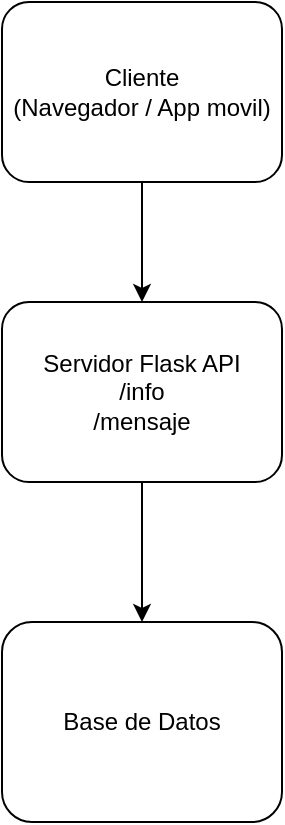 <mxfile version="28.2.7">
  <diagram name="Page-1" id="qHlO0TmJvsklkR9OVpNE">
    <mxGraphModel dx="1657" dy="838" grid="1" gridSize="10" guides="1" tooltips="1" connect="1" arrows="1" fold="1" page="1" pageScale="1" pageWidth="850" pageHeight="1100" math="0" shadow="0">
      <root>
        <mxCell id="0" />
        <mxCell id="1" parent="0" />
        <mxCell id="b5liIcBNRfNVZcQs1DU3-1" value="Cliente&lt;br&gt;(Navegador / App movil)" style="rounded=1;whiteSpace=wrap;html=1;" parent="1" vertex="1">
          <mxGeometry x="250" y="50" width="140" height="90" as="geometry" />
        </mxCell>
        <mxCell id="b5liIcBNRfNVZcQs1DU3-2" value="Servidor Flask API&lt;div&gt;/info&lt;/div&gt;&lt;div&gt;/mensaje&lt;/div&gt;" style="rounded=1;whiteSpace=wrap;html=1;" parent="1" vertex="1">
          <mxGeometry x="250" y="200" width="140" height="90" as="geometry" />
        </mxCell>
        <mxCell id="b5liIcBNRfNVZcQs1DU3-3" value="Base de Datos" style="rounded=1;whiteSpace=wrap;html=1;" parent="1" vertex="1">
          <mxGeometry x="250" y="360" width="140" height="100" as="geometry" />
        </mxCell>
        <mxCell id="b5liIcBNRfNVZcQs1DU3-4" value="" style="endArrow=classic;html=1;rounded=0;exitX=0.5;exitY=1;exitDx=0;exitDy=0;entryX=0.5;entryY=0;entryDx=0;entryDy=0;" parent="1" source="b5liIcBNRfNVZcQs1DU3-1" target="b5liIcBNRfNVZcQs1DU3-2" edge="1">
          <mxGeometry width="50" height="50" relative="1" as="geometry">
            <mxPoint x="150" y="430" as="sourcePoint" />
            <mxPoint x="200" y="380" as="targetPoint" />
          </mxGeometry>
        </mxCell>
        <mxCell id="b5liIcBNRfNVZcQs1DU3-5" value="" style="endArrow=classic;html=1;rounded=0;exitX=0.5;exitY=1;exitDx=0;exitDy=0;entryX=0.5;entryY=0;entryDx=0;entryDy=0;" parent="1" source="b5liIcBNRfNVZcQs1DU3-2" target="b5liIcBNRfNVZcQs1DU3-3" edge="1">
          <mxGeometry width="50" height="50" relative="1" as="geometry">
            <mxPoint x="150" y="430" as="sourcePoint" />
            <mxPoint x="200" y="380" as="targetPoint" />
          </mxGeometry>
        </mxCell>
      </root>
    </mxGraphModel>
  </diagram>
</mxfile>
